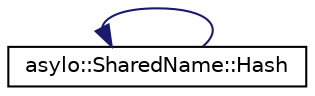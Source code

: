 digraph "Graphical Class Hierarchy"
{
  edge [fontname="Helvetica",fontsize="10",labelfontname="Helvetica",labelfontsize="10"];
  node [fontname="Helvetica",fontsize="10",shape=record];
  rankdir="LR";
  Node0 [label="unary_function",height=0.2,width=0.4,color="grey75", fillcolor="white", style="filled"];
  Node0 -> Node0 [dir="back",color="midnightblue",fontsize="10",style="solid",fontname="Helvetica"];
  Node0 [label="asylo::SharedName::Hash",height=0.2,width=0.4,color="black", fillcolor="white", style="filled",URL="$structasylo_1_1SharedName_1_1Hash.html"];
}
